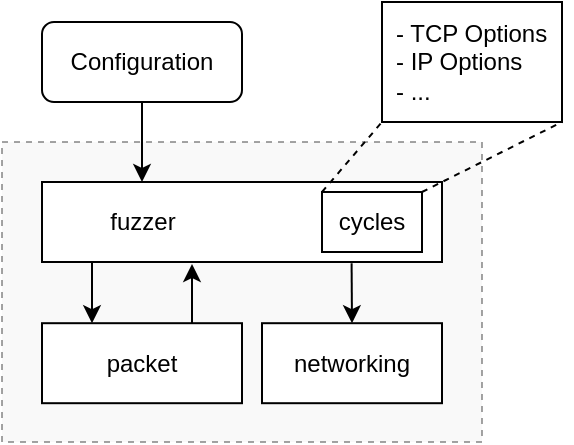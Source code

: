 <mxfile version="15.9.1" type="device"><diagram id="r-2UXrF8m-LrYNP7_XCQ" name="Page-1"><mxGraphModel dx="537" dy="302" grid="1" gridSize="10" guides="1" tooltips="1" connect="1" arrows="1" fold="1" page="1" pageScale="1" pageWidth="850" pageHeight="1100" math="0" shadow="0"><root><mxCell id="0"/><mxCell id="1" parent="0"/><mxCell id="ErXJsLsU4u34HblEzNts-19" value="" style="rounded=0;whiteSpace=wrap;html=1;dashed=1;fillColor=#f5f5f5;fontColor=#333333;strokeColor=#666666;opacity=60;" vertex="1" parent="1"><mxGeometry x="30" y="80" width="240" height="150" as="geometry"/></mxCell><mxCell id="ErXJsLsU4u34HblEzNts-2" value="" style="rounded=0;whiteSpace=wrap;html=1;" vertex="1" parent="1"><mxGeometry x="50" y="100" width="200" height="40" as="geometry"/></mxCell><mxCell id="ErXJsLsU4u34HblEzNts-3" value="networking" style="rounded=0;whiteSpace=wrap;html=1;" vertex="1" parent="1"><mxGeometry x="160" y="170.6" width="90" height="40" as="geometry"/></mxCell><mxCell id="ErXJsLsU4u34HblEzNts-13" style="edgeStyle=orthogonalEdgeStyle;rounded=0;orthogonalLoop=1;jettySize=auto;html=1;exitX=0.25;exitY=0;exitDx=0;exitDy=0;entryX=0.64;entryY=0.985;entryDx=0;entryDy=0;entryPerimeter=0;startArrow=classic;startFill=1;endArrow=none;endFill=0;" edge="1" parent="1" source="ErXJsLsU4u34HblEzNts-4"><mxGeometry relative="1" as="geometry"><mxPoint x="80" y="140.0" as="targetPoint"/><Array as="points"><mxPoint x="75" y="140"/></Array></mxGeometry></mxCell><mxCell id="ErXJsLsU4u34HblEzNts-14" style="edgeStyle=orthogonalEdgeStyle;rounded=0;orthogonalLoop=1;jettySize=auto;html=1;exitX=0.75;exitY=0;exitDx=0;exitDy=0;" edge="1" parent="1" source="ErXJsLsU4u34HblEzNts-4"><mxGeometry relative="1" as="geometry"><mxPoint x="125" y="141" as="targetPoint"/><Array as="points"><mxPoint x="125" y="141"/></Array></mxGeometry></mxCell><mxCell id="ErXJsLsU4u34HblEzNts-4" value="packet" style="rounded=0;whiteSpace=wrap;html=1;" vertex="1" parent="1"><mxGeometry x="50" y="170.6" width="100" height="40" as="geometry"/></mxCell><mxCell id="ErXJsLsU4u34HblEzNts-10" style="edgeStyle=orthogonalEdgeStyle;rounded=0;orthogonalLoop=1;jettySize=auto;html=1;exitX=0.5;exitY=1;exitDx=0;exitDy=0;" edge="1" parent="1" source="ErXJsLsU4u34HblEzNts-9"><mxGeometry relative="1" as="geometry"><mxPoint x="100" y="100" as="targetPoint"/></mxGeometry></mxCell><mxCell id="ErXJsLsU4u34HblEzNts-9" value="Configuration" style="rounded=1;whiteSpace=wrap;html=1;" vertex="1" parent="1"><mxGeometry x="50" y="20" width="100" height="40" as="geometry"/></mxCell><mxCell id="ErXJsLsU4u34HblEzNts-12" value="" style="endArrow=classic;html=1;rounded=0;entryX=0.5;entryY=0;entryDx=0;entryDy=0;exitX=0.774;exitY=1.017;exitDx=0;exitDy=0;exitPerimeter=0;" edge="1" parent="1" source="ErXJsLsU4u34HblEzNts-2" target="ErXJsLsU4u34HblEzNts-3"><mxGeometry width="50" height="50" relative="1" as="geometry"><mxPoint x="240" y="140" as="sourcePoint"/><mxPoint x="280" y="240" as="targetPoint"/></mxGeometry></mxCell><mxCell id="ErXJsLsU4u34HblEzNts-24" style="rounded=0;orthogonalLoop=1;jettySize=auto;html=1;exitX=0;exitY=0;exitDx=0;exitDy=0;entryX=0;entryY=1;entryDx=0;entryDy=0;startArrow=none;startFill=0;endArrow=none;endFill=0;dashed=1;" edge="1" parent="1" source="ErXJsLsU4u34HblEzNts-20" target="ErXJsLsU4u34HblEzNts-23"><mxGeometry relative="1" as="geometry"/></mxCell><mxCell id="ErXJsLsU4u34HblEzNts-25" style="edgeStyle=none;rounded=0;orthogonalLoop=1;jettySize=auto;html=1;exitX=1;exitY=0;exitDx=0;exitDy=0;entryX=1;entryY=1;entryDx=0;entryDy=0;startArrow=none;startFill=0;endArrow=none;endFill=0;dashed=1;" edge="1" parent="1" source="ErXJsLsU4u34HblEzNts-20" target="ErXJsLsU4u34HblEzNts-23"><mxGeometry relative="1" as="geometry"/></mxCell><mxCell id="ErXJsLsU4u34HblEzNts-20" value="cycles" style="rounded=0;whiteSpace=wrap;html=1;" vertex="1" parent="1"><mxGeometry x="190" y="105" width="50" height="30" as="geometry"/></mxCell><mxCell id="ErXJsLsU4u34HblEzNts-22" value="fuzzer" style="text;html=1;align=center;verticalAlign=middle;resizable=0;points=[];autosize=1;strokeColor=none;fillColor=none;" vertex="1" parent="1"><mxGeometry x="75" y="110" width="50" height="20" as="geometry"/></mxCell><mxCell id="ErXJsLsU4u34HblEzNts-23" value="" style="rounded=0;whiteSpace=wrap;html=1;" vertex="1" parent="1"><mxGeometry x="220" y="10" width="90" height="60" as="geometry"/></mxCell><mxCell id="ErXJsLsU4u34HblEzNts-26" value="&lt;div align=&quot;left&quot;&gt;- TCP Options&lt;/div&gt;&lt;div align=&quot;left&quot;&gt;- IP Options&lt;br&gt;&lt;/div&gt;&lt;div&gt;- ...&lt;br&gt;&lt;/div&gt;" style="text;html=1;align=left;verticalAlign=middle;resizable=0;points=[];autosize=1;strokeColor=none;fillColor=none;" vertex="1" parent="1"><mxGeometry x="225" y="15" width="90" height="50" as="geometry"/></mxCell></root></mxGraphModel></diagram></mxfile>